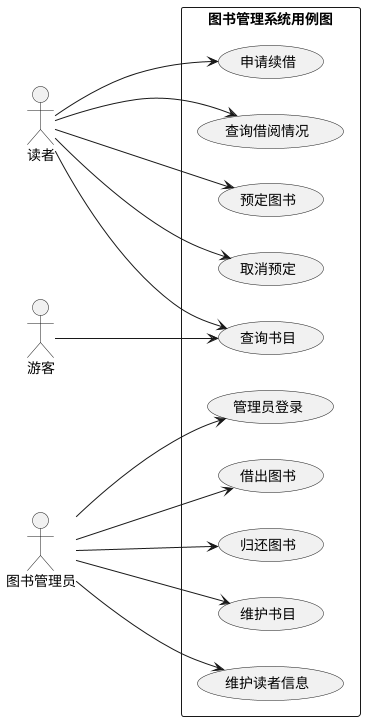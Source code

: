 @startuml
actor 读者 as r
actor 图书管理员 as m
actor 游客 as v
left to right direction
rectangle 图书管理系统用例图{
    r ---> (查询书目)
    r ---> (查询借阅情况)
    r ---> (预定图书)
    r ---> (取消预定)
    r ---> (申请续借)

    m ---> (借出图书)
    m ---> (归还图书)
    m ---> (维护书目)
    m ---> (维护读者信息)
    m ---> (管理员登录)

    v ---> (查询书目)
}
@enduml
